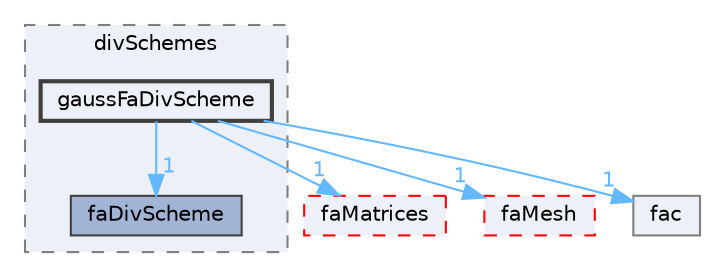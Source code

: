 digraph "src/finiteArea/finiteArea/divSchemes/gaussFaDivScheme"
{
 // LATEX_PDF_SIZE
  bgcolor="transparent";
  edge [fontname=Helvetica,fontsize=10,labelfontname=Helvetica,labelfontsize=10];
  node [fontname=Helvetica,fontsize=10,shape=box,height=0.2,width=0.4];
  compound=true
  subgraph clusterdir_c621074cc8ff55f77dd04e491431bd1a {
    graph [ bgcolor="#edf0f7", pencolor="grey50", label="divSchemes", fontname=Helvetica,fontsize=10 style="filled,dashed", URL="dir_c621074cc8ff55f77dd04e491431bd1a.html",tooltip=""]
  dir_938c90acc621d7611408a343e7f627b6 [label="faDivScheme", fillcolor="#a2b4d6", color="grey25", style="filled", URL="dir_938c90acc621d7611408a343e7f627b6.html",tooltip=""];
  dir_2aaaee4a7ba0c61407c7144104bd8eea [label="gaussFaDivScheme", fillcolor="#edf0f7", color="grey25", style="filled,bold", URL="dir_2aaaee4a7ba0c61407c7144104bd8eea.html",tooltip=""];
  }
  dir_11fa0d52a0a43d2db65b942bd42d04b1 [label="faMatrices", fillcolor="#edf0f7", color="red", style="filled,dashed", URL="dir_11fa0d52a0a43d2db65b942bd42d04b1.html",tooltip=""];
  dir_f14612db68a06d13a87d37d60dc895d5 [label="faMesh", fillcolor="#edf0f7", color="red", style="filled,dashed", URL="dir_f14612db68a06d13a87d37d60dc895d5.html",tooltip=""];
  dir_15aafd37ee87fbe9911ba23e923cc2c7 [label="fac", fillcolor="#edf0f7", color="grey50", style="filled", URL="dir_15aafd37ee87fbe9911ba23e923cc2c7.html",tooltip=""];
  dir_2aaaee4a7ba0c61407c7144104bd8eea->dir_11fa0d52a0a43d2db65b942bd42d04b1 [headlabel="1", labeldistance=1.5 headhref="dir_001592_001293.html" href="dir_001592_001293.html" color="steelblue1" fontcolor="steelblue1"];
  dir_2aaaee4a7ba0c61407c7144104bd8eea->dir_15aafd37ee87fbe9911ba23e923cc2c7 [headlabel="1", labeldistance=1.5 headhref="dir_001592_001242.html" href="dir_001592_001242.html" color="steelblue1" fontcolor="steelblue1"];
  dir_2aaaee4a7ba0c61407c7144104bd8eea->dir_938c90acc621d7611408a343e7f627b6 [headlabel="1", labeldistance=1.5 headhref="dir_001592_001283.html" href="dir_001592_001283.html" color="steelblue1" fontcolor="steelblue1"];
  dir_2aaaee4a7ba0c61407c7144104bd8eea->dir_f14612db68a06d13a87d37d60dc895d5 [headlabel="1", labeldistance=1.5 headhref="dir_001592_001295.html" href="dir_001592_001295.html" color="steelblue1" fontcolor="steelblue1"];
}
